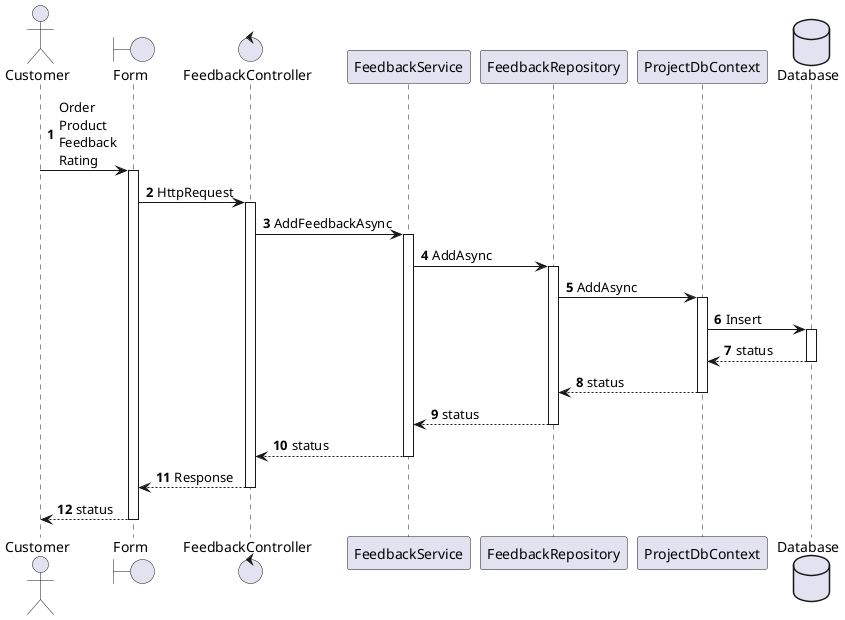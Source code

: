 @startuml 27 - Customer - Add feedback

autonumber
autoactivate on

actor Customer as Actor
boundary Form
control FeedbackController as Controller
participant FeedbackService as Service
participant FeedbackRepository as Repo
participant ProjectDbContext as Context
database Database

Actor -> Form: Order\nProduct\nFeedback\nRating
Form -> Controller: HttpRequest
Controller -> Service: AddFeedbackAsync
Service -> Repo: AddAsync
Repo -> Context: AddAsync
Context -> Database: Insert

Database --> Context: status
Context --> Repo: status
Repo --> Service: status
Service --> Controller: status
Controller --> Form: Response
Form --> Actor: status

@enduml